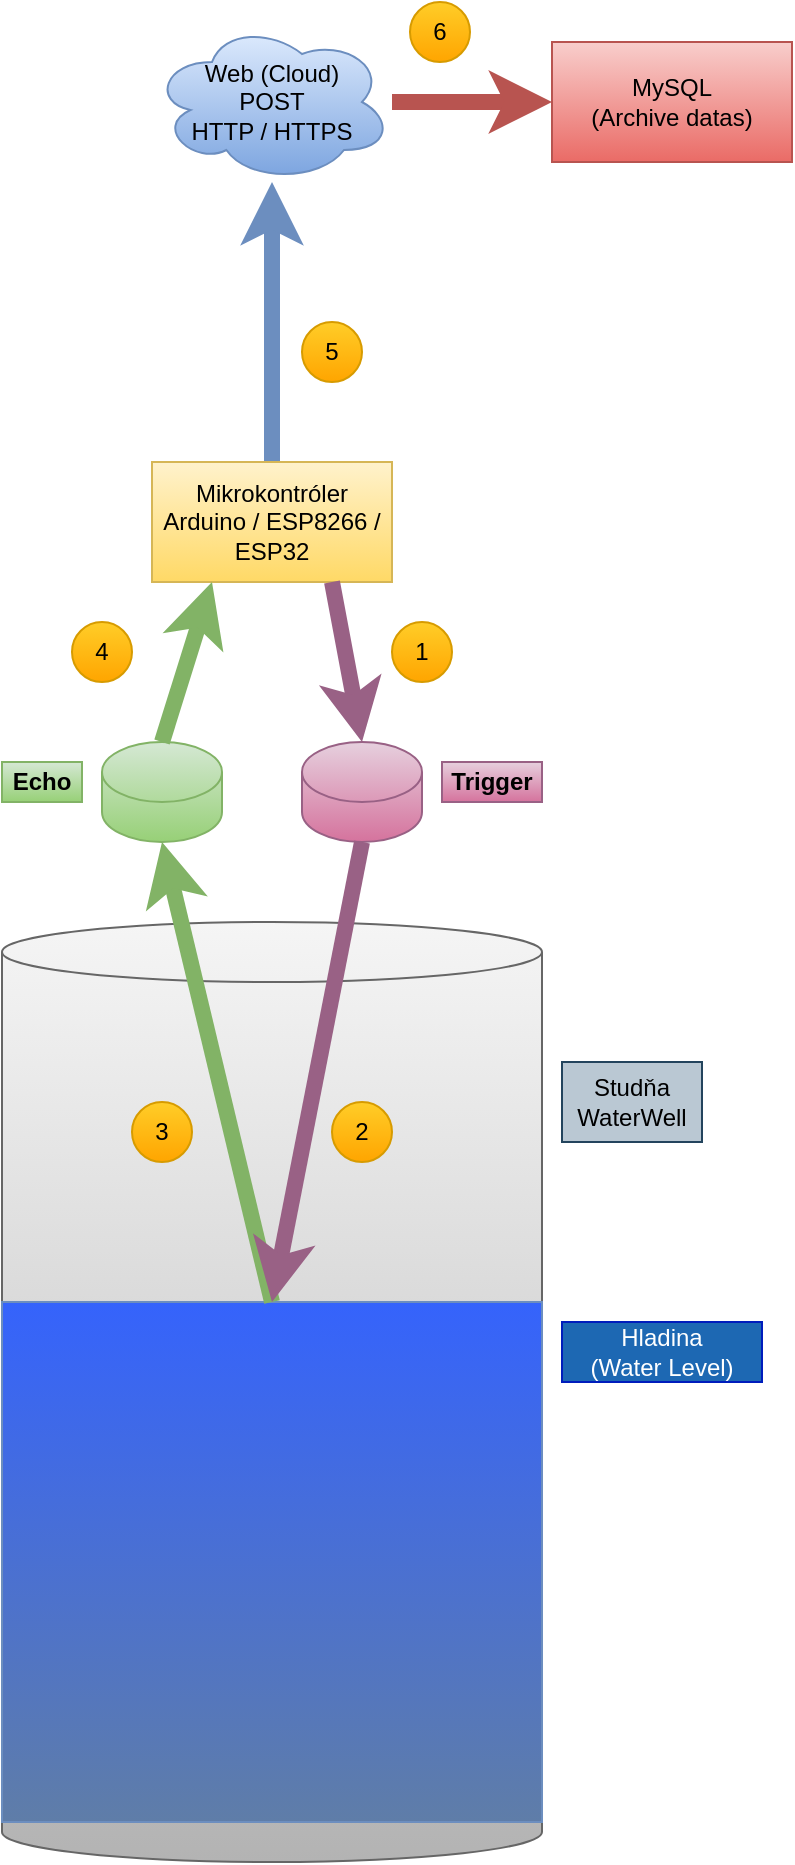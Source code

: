 <mxfile version="14.3.1" type="device"><diagram id="YIlR4-6deH7V0jfAEtOF" name="Page-1"><mxGraphModel dx="1102" dy="1694" grid="1" gridSize="10" guides="1" tooltips="1" connect="1" arrows="1" fold="1" page="1" pageScale="1" pageWidth="827" pageHeight="1169" math="0" shadow="0"><root><mxCell id="0"/><mxCell id="1" parent="0"/><mxCell id="76cDnhB7uF8049Sttbr9-4" value="" style="shape=cylinder3;whiteSpace=wrap;html=1;boundedLbl=1;backgroundOutline=1;size=15;fillColor=#f5f5f5;gradientColor=#b3b3b3;strokeColor=#666666;" vertex="1" parent="1"><mxGeometry x="210" y="60" width="270" height="470" as="geometry"/></mxCell><mxCell id="76cDnhB7uF8049Sttbr9-6" value="" style="rounded=0;whiteSpace=wrap;html=1;strokeColor=#6c8ebf;gradientColor=#5F7DA8;fillColor=#3563FC;" vertex="1" parent="1"><mxGeometry x="210" y="250" width="270" height="260" as="geometry"/></mxCell><mxCell id="76cDnhB7uF8049Sttbr9-8" value="" style="shape=cylinder3;whiteSpace=wrap;html=1;boundedLbl=1;backgroundOutline=1;size=15;fillColor=#e6d0de;gradientColor=#d5739d;strokeColor=#996185;" vertex="1" parent="1"><mxGeometry x="360" y="-30" width="60" height="50" as="geometry"/></mxCell><mxCell id="76cDnhB7uF8049Sttbr9-9" value="" style="shape=cylinder3;whiteSpace=wrap;html=1;boundedLbl=1;backgroundOutline=1;size=15;fillColor=#d5e8d4;gradientColor=#97d077;strokeColor=#82b366;" vertex="1" parent="1"><mxGeometry x="260" y="-30" width="60" height="50" as="geometry"/></mxCell><mxCell id="76cDnhB7uF8049Sttbr9-11" value="" style="endArrow=classic;html=1;entryX=0.5;entryY=1;entryDx=0;entryDy=0;exitX=0.5;exitY=0;exitDx=0;exitDy=0;gradientColor=#97d077;fillColor=#d5e8d4;strokeColor=#82b366;jumpSize=22;strokeWidth=8;entryPerimeter=0;" edge="1" parent="1" source="76cDnhB7uF8049Sttbr9-6" target="76cDnhB7uF8049Sttbr9-9"><mxGeometry width="50" height="50" relative="1" as="geometry"><mxPoint x="400" y="30" as="sourcePoint"/><mxPoint x="355" y="260" as="targetPoint"/></mxGeometry></mxCell><mxCell id="76cDnhB7uF8049Sttbr9-10" value="" style="endArrow=classic;html=1;entryX=0.5;entryY=0;entryDx=0;entryDy=0;exitX=0.5;exitY=1;exitDx=0;exitDy=0;exitPerimeter=0;gradientColor=#d5739d;fillColor=#e6d0de;strokeColor=#996185;jumpSize=22;strokeWidth=8;" edge="1" parent="1" source="76cDnhB7uF8049Sttbr9-8" target="76cDnhB7uF8049Sttbr9-6"><mxGeometry width="50" height="50" relative="1" as="geometry"><mxPoint x="380" y="220" as="sourcePoint"/><mxPoint x="430" y="170" as="targetPoint"/></mxGeometry></mxCell><mxCell id="76cDnhB7uF8049Sttbr9-12" value="&lt;b&gt;Trigger&lt;/b&gt;" style="text;html=1;strokeColor=#996185;fillColor=#e6d0de;align=center;verticalAlign=middle;whiteSpace=wrap;rounded=0;gradientColor=#d5739d;" vertex="1" parent="1"><mxGeometry x="430" y="-20" width="50" height="20" as="geometry"/></mxCell><mxCell id="76cDnhB7uF8049Sttbr9-13" value="&lt;b&gt;Echo&lt;/b&gt;" style="text;html=1;strokeColor=#82b366;fillColor=#d5e8d4;align=center;verticalAlign=middle;whiteSpace=wrap;rounded=0;gradientColor=#97d077;" vertex="1" parent="1"><mxGeometry x="210" y="-20" width="40" height="20" as="geometry"/></mxCell><mxCell id="76cDnhB7uF8049Sttbr9-16" value="Hladina&lt;br&gt;(Water Level)" style="text;html=1;strokeColor=#001DBC;align=center;verticalAlign=middle;whiteSpace=wrap;rounded=0;fontColor=#ffffff;fillColor=#1D68B3;" vertex="1" parent="1"><mxGeometry x="490" y="260" width="100" height="30" as="geometry"/></mxCell><mxCell id="76cDnhB7uF8049Sttbr9-17" value="Studňa&lt;br&gt;WaterWell" style="text;html=1;strokeColor=#23445d;fillColor=#bac8d3;align=center;verticalAlign=middle;whiteSpace=wrap;rounded=0;" vertex="1" parent="1"><mxGeometry x="490" y="130" width="70" height="40" as="geometry"/></mxCell><mxCell id="76cDnhB7uF8049Sttbr9-22" value="" style="edgeStyle=orthogonalEdgeStyle;rounded=0;jumpSize=22;orthogonalLoop=1;jettySize=auto;html=1;strokeWidth=8;gradientColor=#7ea6e0;fillColor=#dae8fc;strokeColor=#6c8ebf;" edge="1" parent="1" source="76cDnhB7uF8049Sttbr9-18" target="76cDnhB7uF8049Sttbr9-21"><mxGeometry relative="1" as="geometry"/></mxCell><mxCell id="76cDnhB7uF8049Sttbr9-18" value="Mikrokontróler&lt;br&gt;Arduino / ESP8266 / ESP32" style="rounded=0;whiteSpace=wrap;html=1;strokeColor=#d6b656;fillColor=#fff2cc;gradientColor=#ffd966;" vertex="1" parent="1"><mxGeometry x="285" y="-170" width="120" height="60" as="geometry"/></mxCell><mxCell id="76cDnhB7uF8049Sttbr9-19" value="" style="endArrow=classic;html=1;strokeWidth=8;entryX=0.5;entryY=0;entryDx=0;entryDy=0;entryPerimeter=0;exitX=0.75;exitY=1;exitDx=0;exitDy=0;gradientColor=#d5739d;fillColor=#e6d0de;strokeColor=#996185;" edge="1" parent="1" source="76cDnhB7uF8049Sttbr9-18" target="76cDnhB7uF8049Sttbr9-8"><mxGeometry width="50" height="50" relative="1" as="geometry"><mxPoint x="480" y="-10" as="sourcePoint"/><mxPoint x="530" y="-60" as="targetPoint"/></mxGeometry></mxCell><mxCell id="76cDnhB7uF8049Sttbr9-20" value="" style="endArrow=classic;html=1;strokeWidth=8;entryX=0.25;entryY=1;entryDx=0;entryDy=0;exitX=0.5;exitY=0;exitDx=0;exitDy=0;gradientColor=#97d077;fillColor=#d5e8d4;strokeColor=#82b366;exitPerimeter=0;" edge="1" parent="1" source="76cDnhB7uF8049Sttbr9-9" target="76cDnhB7uF8049Sttbr9-18"><mxGeometry width="50" height="50" relative="1" as="geometry"><mxPoint x="385" y="-100" as="sourcePoint"/><mxPoint x="400" y="-20" as="targetPoint"/></mxGeometry></mxCell><mxCell id="76cDnhB7uF8049Sttbr9-30" value="" style="edgeStyle=orthogonalEdgeStyle;rounded=0;jumpSize=22;orthogonalLoop=1;jettySize=auto;html=1;strokeWidth=8;gradientColor=#ea6b66;fillColor=#f8cecc;strokeColor=#b85450;" edge="1" parent="1" source="76cDnhB7uF8049Sttbr9-21" target="76cDnhB7uF8049Sttbr9-29"><mxGeometry relative="1" as="geometry"/></mxCell><mxCell id="76cDnhB7uF8049Sttbr9-21" value="Web (Cloud)&lt;br&gt;POST&lt;br&gt;HTTP / HTTPS" style="ellipse;shape=cloud;whiteSpace=wrap;html=1;rounded=0;strokeColor=#6c8ebf;fillColor=#dae8fc;gradientColor=#7ea6e0;" vertex="1" parent="1"><mxGeometry x="285" y="-390" width="120" height="80" as="geometry"/></mxCell><mxCell id="76cDnhB7uF8049Sttbr9-23" value="1" style="ellipse;whiteSpace=wrap;html=1;rounded=0;strokeColor=#d79b00;fillColor=#ffcd28;gradientColor=#ffa500;" vertex="1" parent="1"><mxGeometry x="405" y="-90" width="30" height="30" as="geometry"/></mxCell><mxCell id="76cDnhB7uF8049Sttbr9-24" value="2" style="ellipse;whiteSpace=wrap;html=1;rounded=0;strokeColor=#d79b00;fillColor=#ffcd28;gradientColor=#ffa500;" vertex="1" parent="1"><mxGeometry x="375" y="150" width="30" height="30" as="geometry"/></mxCell><mxCell id="76cDnhB7uF8049Sttbr9-25" value="3" style="ellipse;whiteSpace=wrap;html=1;rounded=0;strokeColor=#d79b00;fillColor=#ffcd28;gradientColor=#ffa500;" vertex="1" parent="1"><mxGeometry x="275" y="150" width="30" height="30" as="geometry"/></mxCell><mxCell id="76cDnhB7uF8049Sttbr9-26" value="4" style="ellipse;whiteSpace=wrap;html=1;rounded=0;strokeColor=#d79b00;fillColor=#ffcd28;gradientColor=#ffa500;" vertex="1" parent="1"><mxGeometry x="245" y="-90" width="30" height="30" as="geometry"/></mxCell><mxCell id="76cDnhB7uF8049Sttbr9-28" value="5" style="ellipse;whiteSpace=wrap;html=1;rounded=0;strokeColor=#d79b00;fillColor=#ffcd28;gradientColor=#ffa500;" vertex="1" parent="1"><mxGeometry x="360" y="-240" width="30" height="30" as="geometry"/></mxCell><mxCell id="76cDnhB7uF8049Sttbr9-29" value="MySQL&lt;br&gt;(Archive datas)" style="whiteSpace=wrap;html=1;rounded=0;strokeColor=#b85450;fillColor=#f8cecc;gradientColor=#ea6b66;" vertex="1" parent="1"><mxGeometry x="485" y="-380" width="120" height="60" as="geometry"/></mxCell><mxCell id="76cDnhB7uF8049Sttbr9-31" value="6" style="ellipse;whiteSpace=wrap;html=1;rounded=0;strokeColor=#d79b00;fillColor=#ffcd28;gradientColor=#ffa500;" vertex="1" parent="1"><mxGeometry x="414" y="-400" width="30" height="30" as="geometry"/></mxCell></root></mxGraphModel></diagram></mxfile>